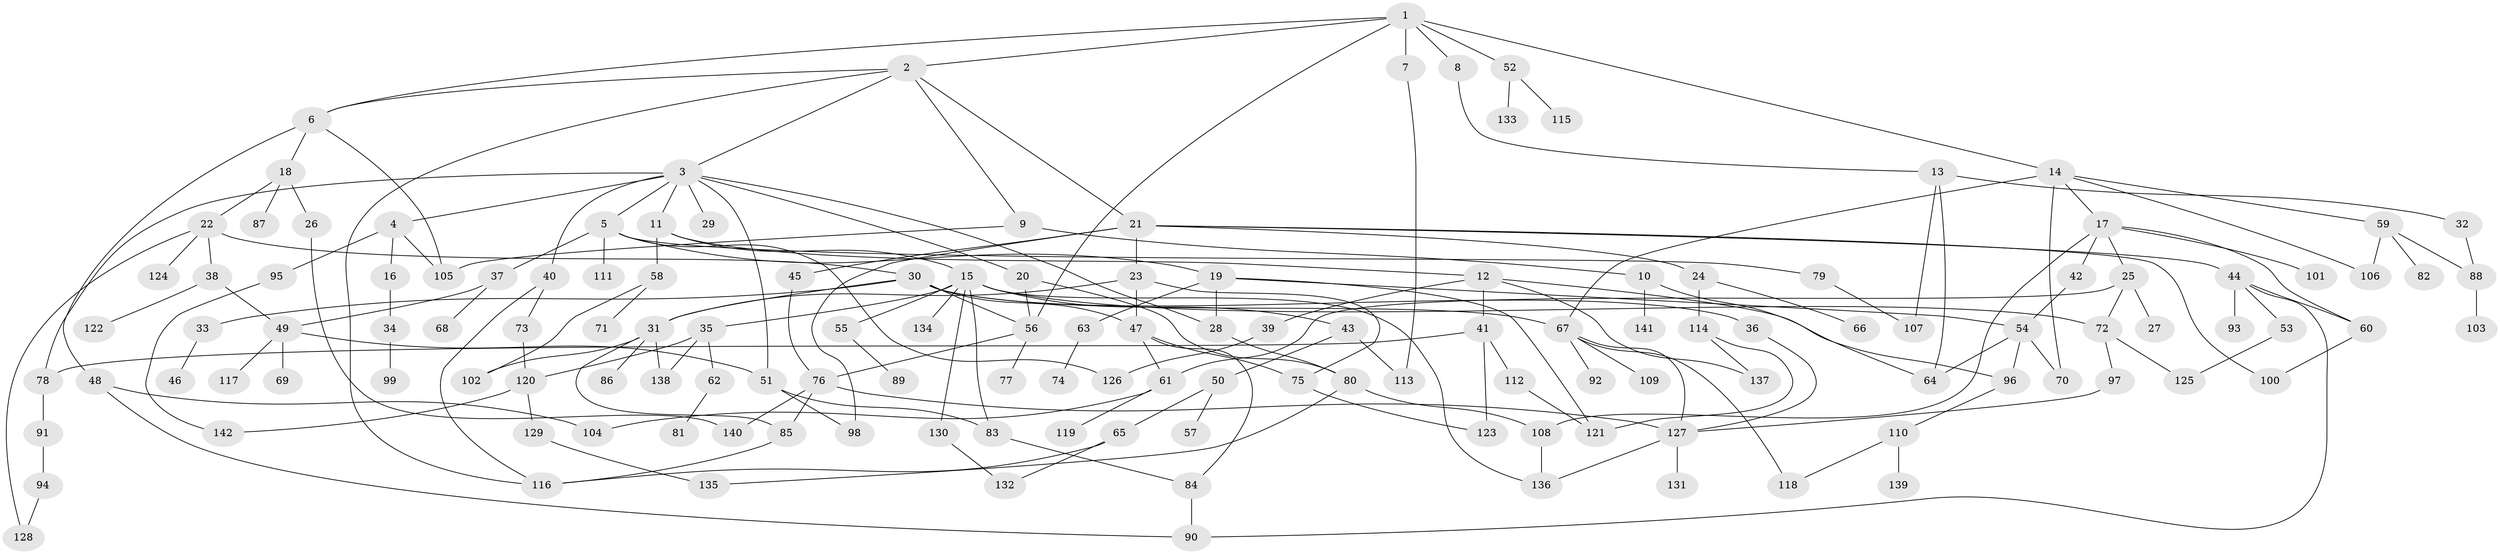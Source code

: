 // Generated by graph-tools (version 1.1) at 2025/49/03/09/25 03:49:22]
// undirected, 142 vertices, 200 edges
graph export_dot {
graph [start="1"]
  node [color=gray90,style=filled];
  1;
  2;
  3;
  4;
  5;
  6;
  7;
  8;
  9;
  10;
  11;
  12;
  13;
  14;
  15;
  16;
  17;
  18;
  19;
  20;
  21;
  22;
  23;
  24;
  25;
  26;
  27;
  28;
  29;
  30;
  31;
  32;
  33;
  34;
  35;
  36;
  37;
  38;
  39;
  40;
  41;
  42;
  43;
  44;
  45;
  46;
  47;
  48;
  49;
  50;
  51;
  52;
  53;
  54;
  55;
  56;
  57;
  58;
  59;
  60;
  61;
  62;
  63;
  64;
  65;
  66;
  67;
  68;
  69;
  70;
  71;
  72;
  73;
  74;
  75;
  76;
  77;
  78;
  79;
  80;
  81;
  82;
  83;
  84;
  85;
  86;
  87;
  88;
  89;
  90;
  91;
  92;
  93;
  94;
  95;
  96;
  97;
  98;
  99;
  100;
  101;
  102;
  103;
  104;
  105;
  106;
  107;
  108;
  109;
  110;
  111;
  112;
  113;
  114;
  115;
  116;
  117;
  118;
  119;
  120;
  121;
  122;
  123;
  124;
  125;
  126;
  127;
  128;
  129;
  130;
  131;
  132;
  133;
  134;
  135;
  136;
  137;
  138;
  139;
  140;
  141;
  142;
  1 -- 2;
  1 -- 7;
  1 -- 8;
  1 -- 14;
  1 -- 52;
  1 -- 56;
  1 -- 6;
  2 -- 3;
  2 -- 6;
  2 -- 9;
  2 -- 21;
  2 -- 116;
  3 -- 4;
  3 -- 5;
  3 -- 11;
  3 -- 20;
  3 -- 28;
  3 -- 29;
  3 -- 40;
  3 -- 51;
  3 -- 78;
  4 -- 16;
  4 -- 95;
  4 -- 105;
  5 -- 19;
  5 -- 37;
  5 -- 79;
  5 -- 111;
  5 -- 126;
  6 -- 18;
  6 -- 48;
  6 -- 105;
  7 -- 113;
  8 -- 13;
  9 -- 10;
  9 -- 105;
  10 -- 141;
  10 -- 64;
  11 -- 12;
  11 -- 15;
  11 -- 58;
  12 -- 39;
  12 -- 41;
  12 -- 96;
  12 -- 137;
  13 -- 32;
  13 -- 64;
  13 -- 107;
  14 -- 17;
  14 -- 59;
  14 -- 70;
  14 -- 106;
  14 -- 67;
  15 -- 35;
  15 -- 43;
  15 -- 55;
  15 -- 130;
  15 -- 134;
  15 -- 136;
  15 -- 72;
  15 -- 83;
  16 -- 34;
  17 -- 25;
  17 -- 42;
  17 -- 60;
  17 -- 101;
  17 -- 108;
  18 -- 22;
  18 -- 26;
  18 -- 87;
  19 -- 54;
  19 -- 63;
  19 -- 28;
  19 -- 121;
  20 -- 80;
  20 -- 56;
  21 -- 23;
  21 -- 24;
  21 -- 44;
  21 -- 45;
  21 -- 98;
  21 -- 100;
  22 -- 30;
  22 -- 38;
  22 -- 124;
  22 -- 128;
  23 -- 47;
  23 -- 75;
  23 -- 31;
  24 -- 66;
  24 -- 114;
  25 -- 27;
  25 -- 72;
  25 -- 61;
  26 -- 140;
  28 -- 80;
  30 -- 31;
  30 -- 33;
  30 -- 36;
  30 -- 67;
  30 -- 56;
  30 -- 47;
  31 -- 86;
  31 -- 102;
  31 -- 138;
  31 -- 85;
  32 -- 88;
  33 -- 46;
  34 -- 99;
  35 -- 62;
  35 -- 120;
  35 -- 138;
  36 -- 127;
  37 -- 49;
  37 -- 68;
  38 -- 122;
  38 -- 49;
  39 -- 126;
  40 -- 73;
  40 -- 116;
  41 -- 112;
  41 -- 123;
  41 -- 78;
  42 -- 54;
  43 -- 50;
  43 -- 113;
  44 -- 53;
  44 -- 90;
  44 -- 93;
  44 -- 60;
  45 -- 76;
  47 -- 61;
  47 -- 75;
  47 -- 84;
  48 -- 104;
  48 -- 90;
  49 -- 69;
  49 -- 117;
  49 -- 51;
  50 -- 57;
  50 -- 65;
  51 -- 83;
  51 -- 98;
  52 -- 115;
  52 -- 133;
  53 -- 125;
  54 -- 70;
  54 -- 96;
  54 -- 64;
  55 -- 89;
  56 -- 76;
  56 -- 77;
  58 -- 71;
  58 -- 102;
  59 -- 82;
  59 -- 88;
  59 -- 106;
  60 -- 100;
  61 -- 119;
  61 -- 104;
  62 -- 81;
  63 -- 74;
  65 -- 116;
  65 -- 132;
  67 -- 92;
  67 -- 109;
  67 -- 118;
  67 -- 127;
  72 -- 97;
  72 -- 125;
  73 -- 120;
  75 -- 123;
  76 -- 85;
  76 -- 140;
  76 -- 127;
  78 -- 91;
  79 -- 107;
  80 -- 135;
  80 -- 108;
  83 -- 84;
  84 -- 90;
  85 -- 116;
  88 -- 103;
  91 -- 94;
  94 -- 128;
  95 -- 142;
  96 -- 110;
  97 -- 127;
  108 -- 136;
  110 -- 139;
  110 -- 118;
  112 -- 121;
  114 -- 121;
  114 -- 137;
  120 -- 129;
  120 -- 142;
  127 -- 131;
  127 -- 136;
  129 -- 135;
  130 -- 132;
}
